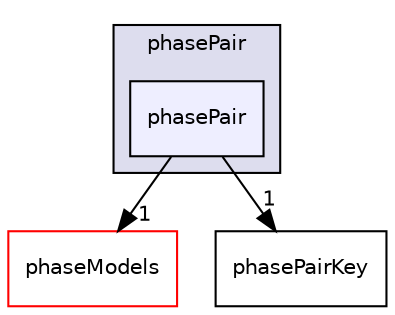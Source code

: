digraph "phasePair" {
  bgcolor=transparent;
  compound=true
  node [ fontsize="10", fontname="Helvetica"];
  edge [ labelfontsize="10", labelfontname="Helvetica"];
  subgraph clusterdir_eb946f6473262c9eeb7d38164613f329 {
    graph [ bgcolor="#ddddee", pencolor="black", label="phasePair" fontname="Helvetica", fontsize="10", URL="dir_eb946f6473262c9eeb7d38164613f329.html"]
  dir_97aec92296ea285dec22c4aec8fb816d [shape=box, label="phasePair", style="filled", fillcolor="#eeeeff", pencolor="black", URL="dir_97aec92296ea285dec22c4aec8fb816d.html"];
  }
  dir_87d171f7bfdc07950ef56fb348437563 [shape=box label="phaseModels" color="red" URL="dir_87d171f7bfdc07950ef56fb348437563.html"];
  dir_1e066241a61b009f1381095d37be1f90 [shape=box label="phasePairKey" URL="dir_1e066241a61b009f1381095d37be1f90.html"];
  dir_97aec92296ea285dec22c4aec8fb816d->dir_87d171f7bfdc07950ef56fb348437563 [headlabel="1", labeldistance=1.5 headhref="dir_000179_000143.html"];
  dir_97aec92296ea285dec22c4aec8fb816d->dir_1e066241a61b009f1381095d37be1f90 [headlabel="1", labeldistance=1.5 headhref="dir_000179_000180.html"];
}
